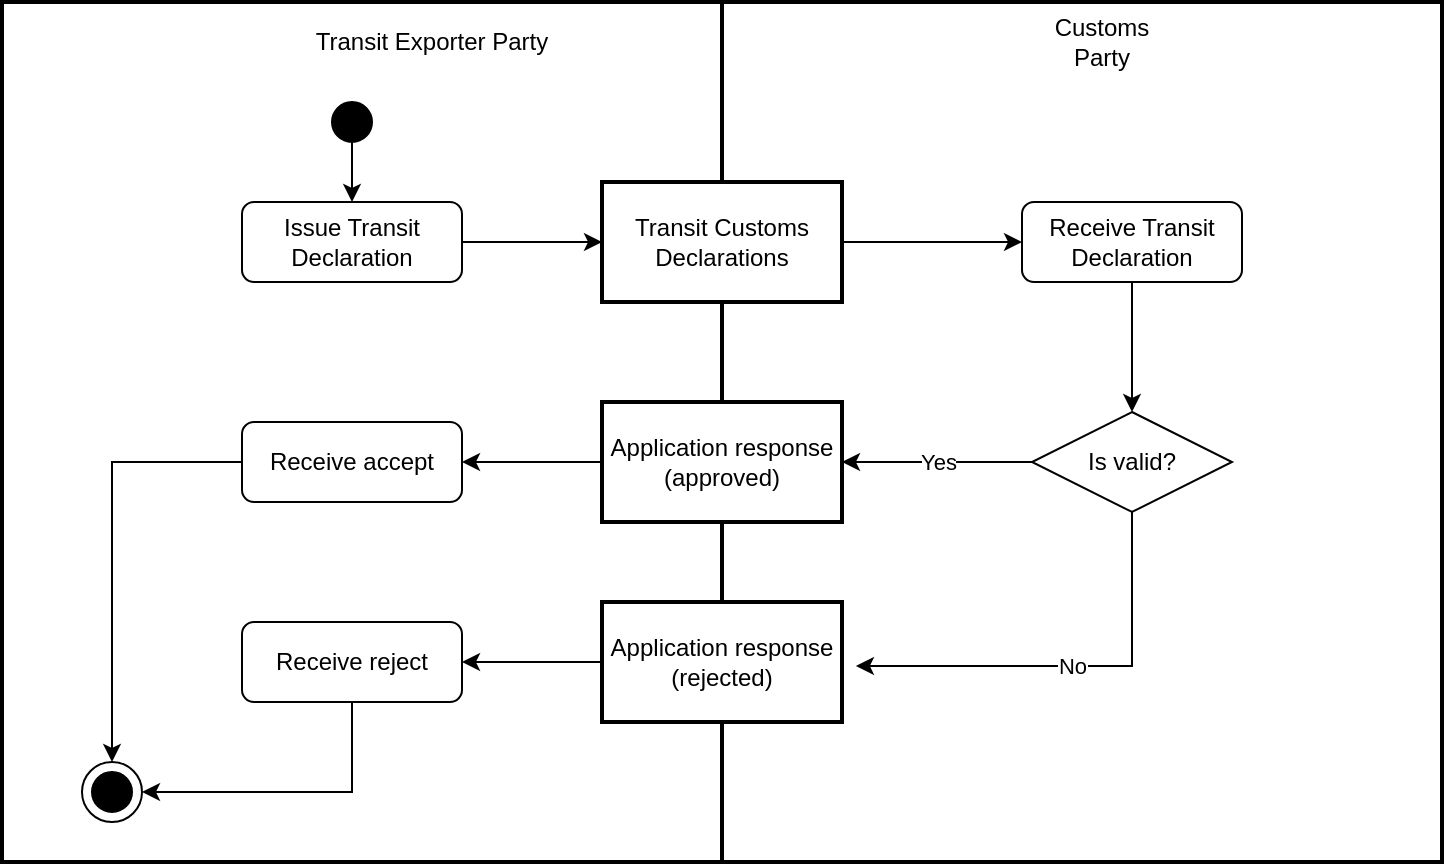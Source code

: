 <?xml version="1.0" encoding="UTF-8"?>
<mxfile version="13.1.3" type="google"><diagram id="db2bVVfNX6kb9CV8m8sJ" name="Page-1"><mxGraphModel dx="1038" dy="536" grid="1" gridSize="10" guides="1" tooltips="1" connect="1" arrows="1" fold="1" page="1" pageScale="1" pageWidth="827" pageHeight="1169" math="0" shadow="0"><root><mxCell id="0"/><mxCell id="1" parent="0"/><mxCell id="z_Pagm8OeHW6UBPKZrJR-15" value="" style="rounded=0;whiteSpace=wrap;html=1;strokeWidth=2;" parent="1" vertex="1"><mxGeometry x="40" y="50" width="360" height="430" as="geometry"/></mxCell><mxCell id="z_Pagm8OeHW6UBPKZrJR-16" value="" style="rounded=0;whiteSpace=wrap;html=1;strokeWidth=2;" parent="1" vertex="1"><mxGeometry x="400" y="50" width="360" height="430" as="geometry"/></mxCell><mxCell id="z_Pagm8OeHW6UBPKZrJR-26" value="" style="edgeStyle=orthogonalEdgeStyle;rounded=0;orthogonalLoop=1;jettySize=auto;html=1;entryX=0.5;entryY=0;entryDx=0;entryDy=0;" parent="1" source="z_Pagm8OeHW6UBPKZrJR-17" target="z_Pagm8OeHW6UBPKZrJR-21" edge="1"><mxGeometry relative="1" as="geometry"><mxPoint x="215" y="200" as="targetPoint"/></mxGeometry></mxCell><mxCell id="z_Pagm8OeHW6UBPKZrJR-17" value="" style="ellipse;whiteSpace=wrap;html=1;aspect=fixed;strokeWidth=1;fillColor=#000000;" parent="1" vertex="1"><mxGeometry x="205" y="100" width="20" height="20" as="geometry"/></mxCell><mxCell id="z_Pagm8OeHW6UBPKZrJR-18" value="Transit Exporter Party" style="text;html=1;strokeColor=none;fillColor=none;align=center;verticalAlign=middle;whiteSpace=wrap;rounded=0;" parent="1" vertex="1"><mxGeometry x="190" y="60" width="130" height="20" as="geometry"/></mxCell><mxCell id="z_Pagm8OeHW6UBPKZrJR-19" value="Customs Party" style="text;html=1;strokeColor=none;fillColor=none;align=center;verticalAlign=middle;whiteSpace=wrap;rounded=0;" parent="1" vertex="1"><mxGeometry x="550" y="60" width="80" height="20" as="geometry"/></mxCell><mxCell id="z_Pagm8OeHW6UBPKZrJR-28" style="edgeStyle=orthogonalEdgeStyle;rounded=0;orthogonalLoop=1;jettySize=auto;html=1;entryX=0;entryY=0.5;entryDx=0;entryDy=0;" parent="1" source="z_Pagm8OeHW6UBPKZrJR-21" target="z_Pagm8OeHW6UBPKZrJR-22" edge="1"><mxGeometry relative="1" as="geometry"/></mxCell><mxCell id="z_Pagm8OeHW6UBPKZrJR-21" value="Issue Transit Declaration" style="rounded=1;whiteSpace=wrap;html=1;strokeWidth=1;fillColor=#FFFFFF;" parent="1" vertex="1"><mxGeometry x="160" y="150" width="110" height="40" as="geometry"/></mxCell><mxCell id="z_Pagm8OeHW6UBPKZrJR-31" style="edgeStyle=orthogonalEdgeStyle;rounded=0;orthogonalLoop=1;jettySize=auto;html=1;entryX=0;entryY=0.5;entryDx=0;entryDy=0;" parent="1" source="z_Pagm8OeHW6UBPKZrJR-22" target="z_Pagm8OeHW6UBPKZrJR-29" edge="1"><mxGeometry relative="1" as="geometry"/></mxCell><mxCell id="z_Pagm8OeHW6UBPKZrJR-22" value="Transit Customs Declarations" style="rounded=0;whiteSpace=wrap;html=1;strokeWidth=2;fillColor=#FFFFFF;" parent="1" vertex="1"><mxGeometry x="340" y="140" width="120" height="60" as="geometry"/></mxCell><mxCell id="z_Pagm8OeHW6UBPKZrJR-45" style="edgeStyle=orthogonalEdgeStyle;rounded=0;orthogonalLoop=1;jettySize=auto;html=1;" parent="1" source="z_Pagm8OeHW6UBPKZrJR-23" target="z_Pagm8OeHW6UBPKZrJR-38" edge="1"><mxGeometry relative="1" as="geometry"/></mxCell><mxCell id="z_Pagm8OeHW6UBPKZrJR-23" value="Application response (approved)" style="rounded=0;whiteSpace=wrap;html=1;strokeWidth=2;fillColor=#FFFFFF;" parent="1" vertex="1"><mxGeometry x="340" y="250" width="120" height="60" as="geometry"/></mxCell><mxCell id="z_Pagm8OeHW6UBPKZrJR-46" style="edgeStyle=orthogonalEdgeStyle;rounded=0;orthogonalLoop=1;jettySize=auto;html=1;entryX=1;entryY=0.5;entryDx=0;entryDy=0;" parent="1" source="z_Pagm8OeHW6UBPKZrJR-24" target="z_Pagm8OeHW6UBPKZrJR-41" edge="1"><mxGeometry relative="1" as="geometry"/></mxCell><mxCell id="z_Pagm8OeHW6UBPKZrJR-24" value="Application response (rejected)" style="rounded=0;whiteSpace=wrap;html=1;strokeWidth=2;fillColor=#FFFFFF;" parent="1" vertex="1"><mxGeometry x="340" y="350" width="120" height="60" as="geometry"/></mxCell><mxCell id="z_Pagm8OeHW6UBPKZrJR-33" style="edgeStyle=orthogonalEdgeStyle;rounded=0;orthogonalLoop=1;jettySize=auto;html=1;entryX=0.5;entryY=0;entryDx=0;entryDy=0;" parent="1" source="z_Pagm8OeHW6UBPKZrJR-29" target="z_Pagm8OeHW6UBPKZrJR-32" edge="1"><mxGeometry relative="1" as="geometry"/></mxCell><mxCell id="z_Pagm8OeHW6UBPKZrJR-29" value="Receive Transit Declaration" style="rounded=1;whiteSpace=wrap;html=1;strokeWidth=1;fillColor=#FFFFFF;" parent="1" vertex="1"><mxGeometry x="550" y="150" width="110" height="40" as="geometry"/></mxCell><mxCell id="z_Pagm8OeHW6UBPKZrJR-34" value="Yes" style="edgeStyle=orthogonalEdgeStyle;rounded=0;orthogonalLoop=1;jettySize=auto;html=1;entryX=1;entryY=0.5;entryDx=0;entryDy=0;" parent="1" source="z_Pagm8OeHW6UBPKZrJR-32" target="z_Pagm8OeHW6UBPKZrJR-23" edge="1"><mxGeometry relative="1" as="geometry"/></mxCell><mxCell id="z_Pagm8OeHW6UBPKZrJR-37" value="No" style="edgeStyle=orthogonalEdgeStyle;rounded=0;orthogonalLoop=1;jettySize=auto;html=1;entryX=1.058;entryY=0.533;entryDx=0;entryDy=0;entryPerimeter=0;" parent="1" source="z_Pagm8OeHW6UBPKZrJR-32" target="z_Pagm8OeHW6UBPKZrJR-24" edge="1"><mxGeometry relative="1" as="geometry"><Array as="points"><mxPoint x="605" y="382"/></Array></mxGeometry></mxCell><mxCell id="z_Pagm8OeHW6UBPKZrJR-32" value="Is valid?" style="rhombus;whiteSpace=wrap;html=1;strokeWidth=1;fillColor=#FFFFFF;" parent="1" vertex="1"><mxGeometry x="555" y="255" width="100" height="50" as="geometry"/></mxCell><mxCell id="z_Pagm8OeHW6UBPKZrJR-54" style="edgeStyle=orthogonalEdgeStyle;rounded=0;orthogonalLoop=1;jettySize=auto;html=1;entryX=0.5;entryY=0;entryDx=0;entryDy=0;" parent="1" source="z_Pagm8OeHW6UBPKZrJR-38" target="z_Pagm8OeHW6UBPKZrJR-47" edge="1"><mxGeometry relative="1" as="geometry"/></mxCell><mxCell id="z_Pagm8OeHW6UBPKZrJR-38" value="Receive accept" style="rounded=1;whiteSpace=wrap;html=1;strokeWidth=1;fillColor=#FFFFFF;" parent="1" vertex="1"><mxGeometry x="160" y="260" width="110" height="40" as="geometry"/></mxCell><mxCell id="z_Pagm8OeHW6UBPKZrJR-53" style="edgeStyle=orthogonalEdgeStyle;rounded=0;orthogonalLoop=1;jettySize=auto;html=1;entryX=1;entryY=0.5;entryDx=0;entryDy=0;" parent="1" source="z_Pagm8OeHW6UBPKZrJR-41" target="z_Pagm8OeHW6UBPKZrJR-47" edge="1"><mxGeometry relative="1" as="geometry"><Array as="points"><mxPoint x="215" y="445"/></Array></mxGeometry></mxCell><mxCell id="z_Pagm8OeHW6UBPKZrJR-41" value="Receive reject" style="rounded=1;whiteSpace=wrap;html=1;strokeWidth=1;fillColor=#FFFFFF;" parent="1" vertex="1"><mxGeometry x="160" y="360" width="110" height="40" as="geometry"/></mxCell><mxCell id="z_Pagm8OeHW6UBPKZrJR-47" value="" style="ellipse;whiteSpace=wrap;html=1;aspect=fixed;strokeWidth=1;fillColor=#FFFFFF;" parent="1" vertex="1"><mxGeometry x="80" y="430" width="30" height="30" as="geometry"/></mxCell><mxCell id="z_Pagm8OeHW6UBPKZrJR-48" value="" style="ellipse;whiteSpace=wrap;html=1;aspect=fixed;strokeWidth=1;fillColor=#000000;" parent="1" vertex="1"><mxGeometry x="85" y="435" width="20" height="20" as="geometry"/></mxCell></root></mxGraphModel></diagram></mxfile>